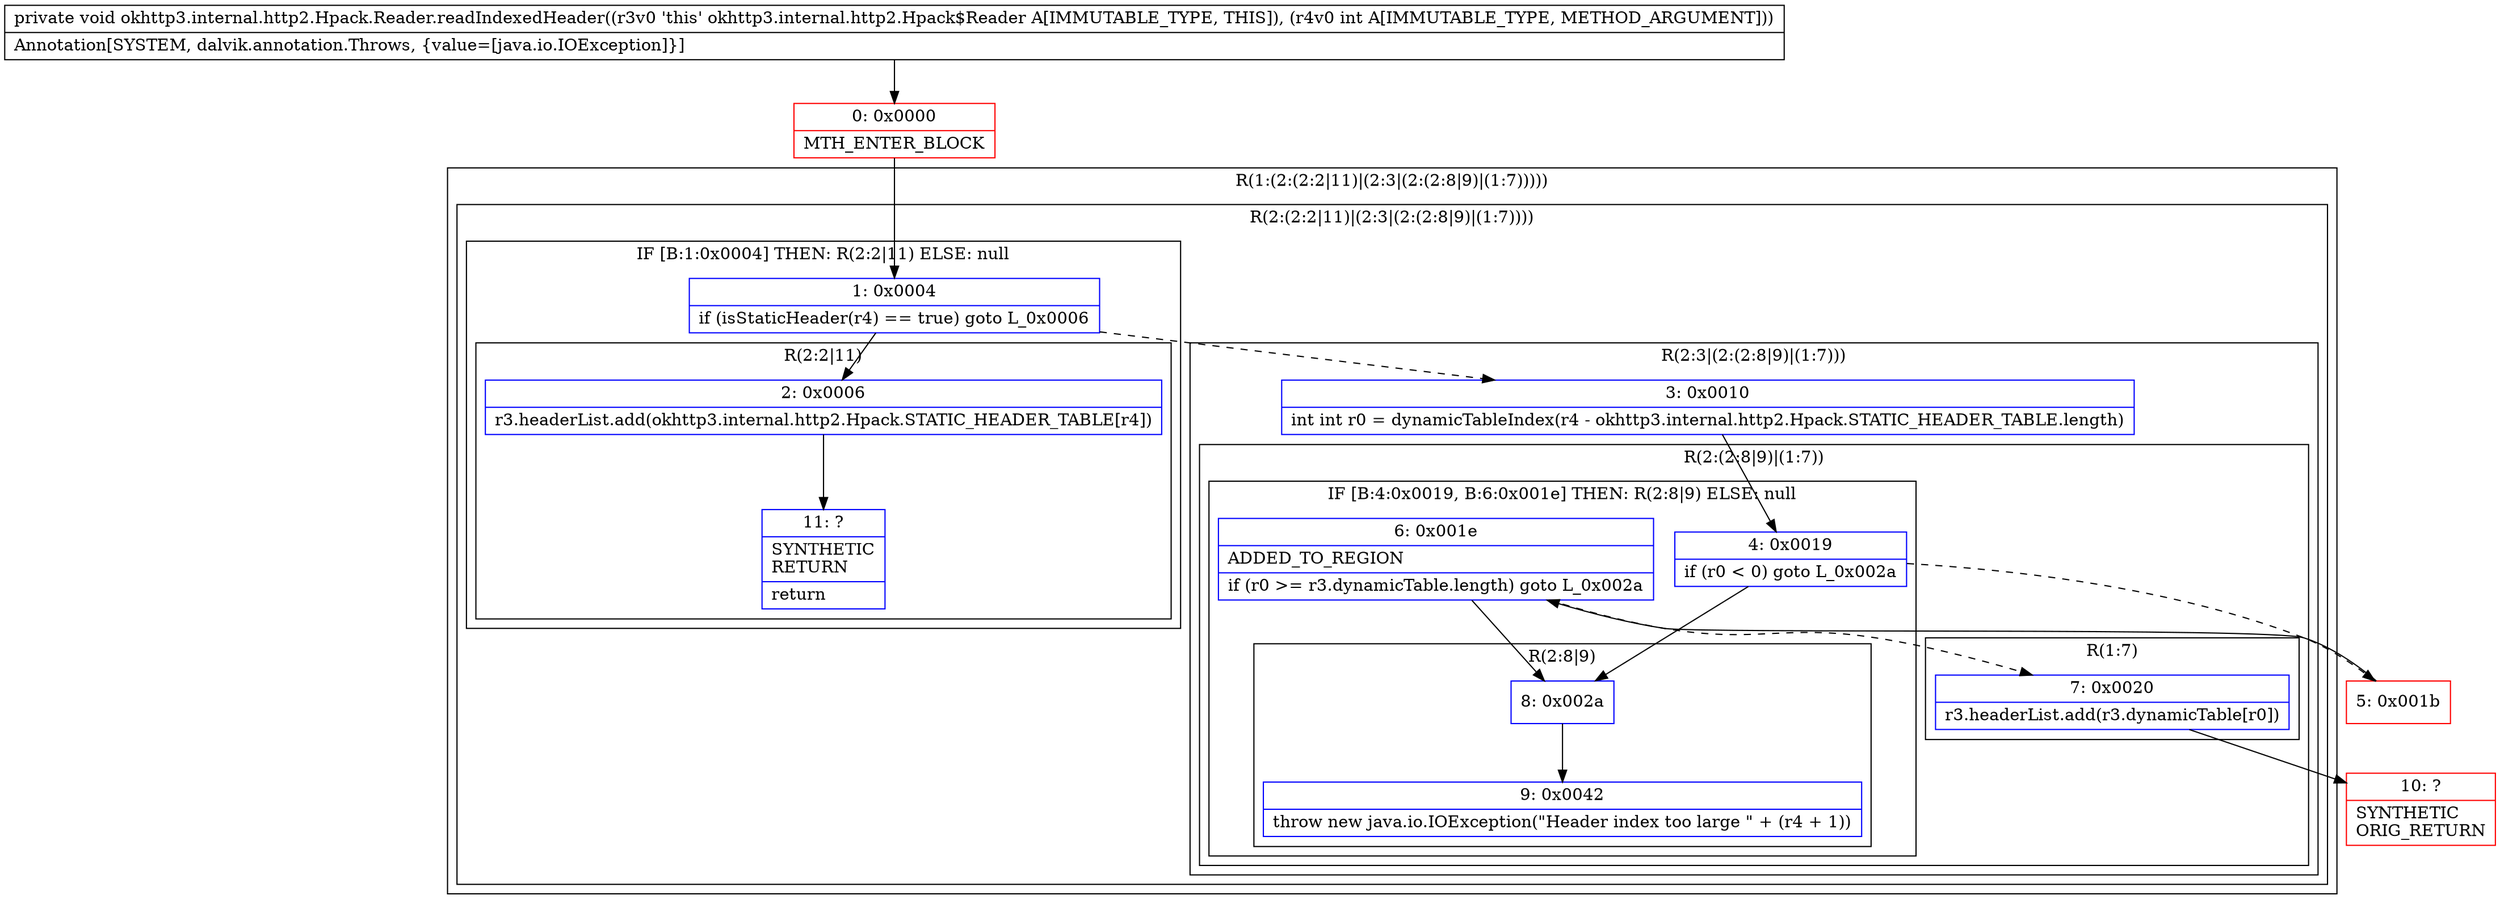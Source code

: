 digraph "CFG forokhttp3.internal.http2.Hpack.Reader.readIndexedHeader(I)V" {
subgraph cluster_Region_295177292 {
label = "R(1:(2:(2:2|11)|(2:3|(2:(2:8|9)|(1:7)))))";
node [shape=record,color=blue];
subgraph cluster_Region_1412704818 {
label = "R(2:(2:2|11)|(2:3|(2:(2:8|9)|(1:7))))";
node [shape=record,color=blue];
subgraph cluster_IfRegion_321939072 {
label = "IF [B:1:0x0004] THEN: R(2:2|11) ELSE: null";
node [shape=record,color=blue];
Node_1 [shape=record,label="{1\:\ 0x0004|if (isStaticHeader(r4) == true) goto L_0x0006\l}"];
subgraph cluster_Region_10466422 {
label = "R(2:2|11)";
node [shape=record,color=blue];
Node_2 [shape=record,label="{2\:\ 0x0006|r3.headerList.add(okhttp3.internal.http2.Hpack.STATIC_HEADER_TABLE[r4])\l}"];
Node_11 [shape=record,label="{11\:\ ?|SYNTHETIC\lRETURN\l|return\l}"];
}
}
subgraph cluster_Region_289964843 {
label = "R(2:3|(2:(2:8|9)|(1:7)))";
node [shape=record,color=blue];
Node_3 [shape=record,label="{3\:\ 0x0010|int int r0 = dynamicTableIndex(r4 \- okhttp3.internal.http2.Hpack.STATIC_HEADER_TABLE.length)\l}"];
subgraph cluster_Region_1370759749 {
label = "R(2:(2:8|9)|(1:7))";
node [shape=record,color=blue];
subgraph cluster_IfRegion_1490919632 {
label = "IF [B:4:0x0019, B:6:0x001e] THEN: R(2:8|9) ELSE: null";
node [shape=record,color=blue];
Node_4 [shape=record,label="{4\:\ 0x0019|if (r0 \< 0) goto L_0x002a\l}"];
Node_6 [shape=record,label="{6\:\ 0x001e|ADDED_TO_REGION\l|if (r0 \>= r3.dynamicTable.length) goto L_0x002a\l}"];
subgraph cluster_Region_606398459 {
label = "R(2:8|9)";
node [shape=record,color=blue];
Node_8 [shape=record,label="{8\:\ 0x002a}"];
Node_9 [shape=record,label="{9\:\ 0x0042|throw new java.io.IOException(\"Header index too large \" + (r4 + 1))\l}"];
}
}
subgraph cluster_Region_63916965 {
label = "R(1:7)";
node [shape=record,color=blue];
Node_7 [shape=record,label="{7\:\ 0x0020|r3.headerList.add(r3.dynamicTable[r0])\l}"];
}
}
}
}
}
Node_0 [shape=record,color=red,label="{0\:\ 0x0000|MTH_ENTER_BLOCK\l}"];
Node_5 [shape=record,color=red,label="{5\:\ 0x001b}"];
Node_10 [shape=record,color=red,label="{10\:\ ?|SYNTHETIC\lORIG_RETURN\l}"];
MethodNode[shape=record,label="{private void okhttp3.internal.http2.Hpack.Reader.readIndexedHeader((r3v0 'this' okhttp3.internal.http2.Hpack$Reader A[IMMUTABLE_TYPE, THIS]), (r4v0 int A[IMMUTABLE_TYPE, METHOD_ARGUMENT]))  | Annotation[SYSTEM, dalvik.annotation.Throws, \{value=[java.io.IOException]\}]\l}"];
MethodNode -> Node_0;
Node_1 -> Node_2;
Node_1 -> Node_3[style=dashed];
Node_2 -> Node_11;
Node_3 -> Node_4;
Node_4 -> Node_5[style=dashed];
Node_4 -> Node_8;
Node_6 -> Node_7[style=dashed];
Node_6 -> Node_8;
Node_8 -> Node_9;
Node_7 -> Node_10;
Node_0 -> Node_1;
Node_5 -> Node_6;
}


